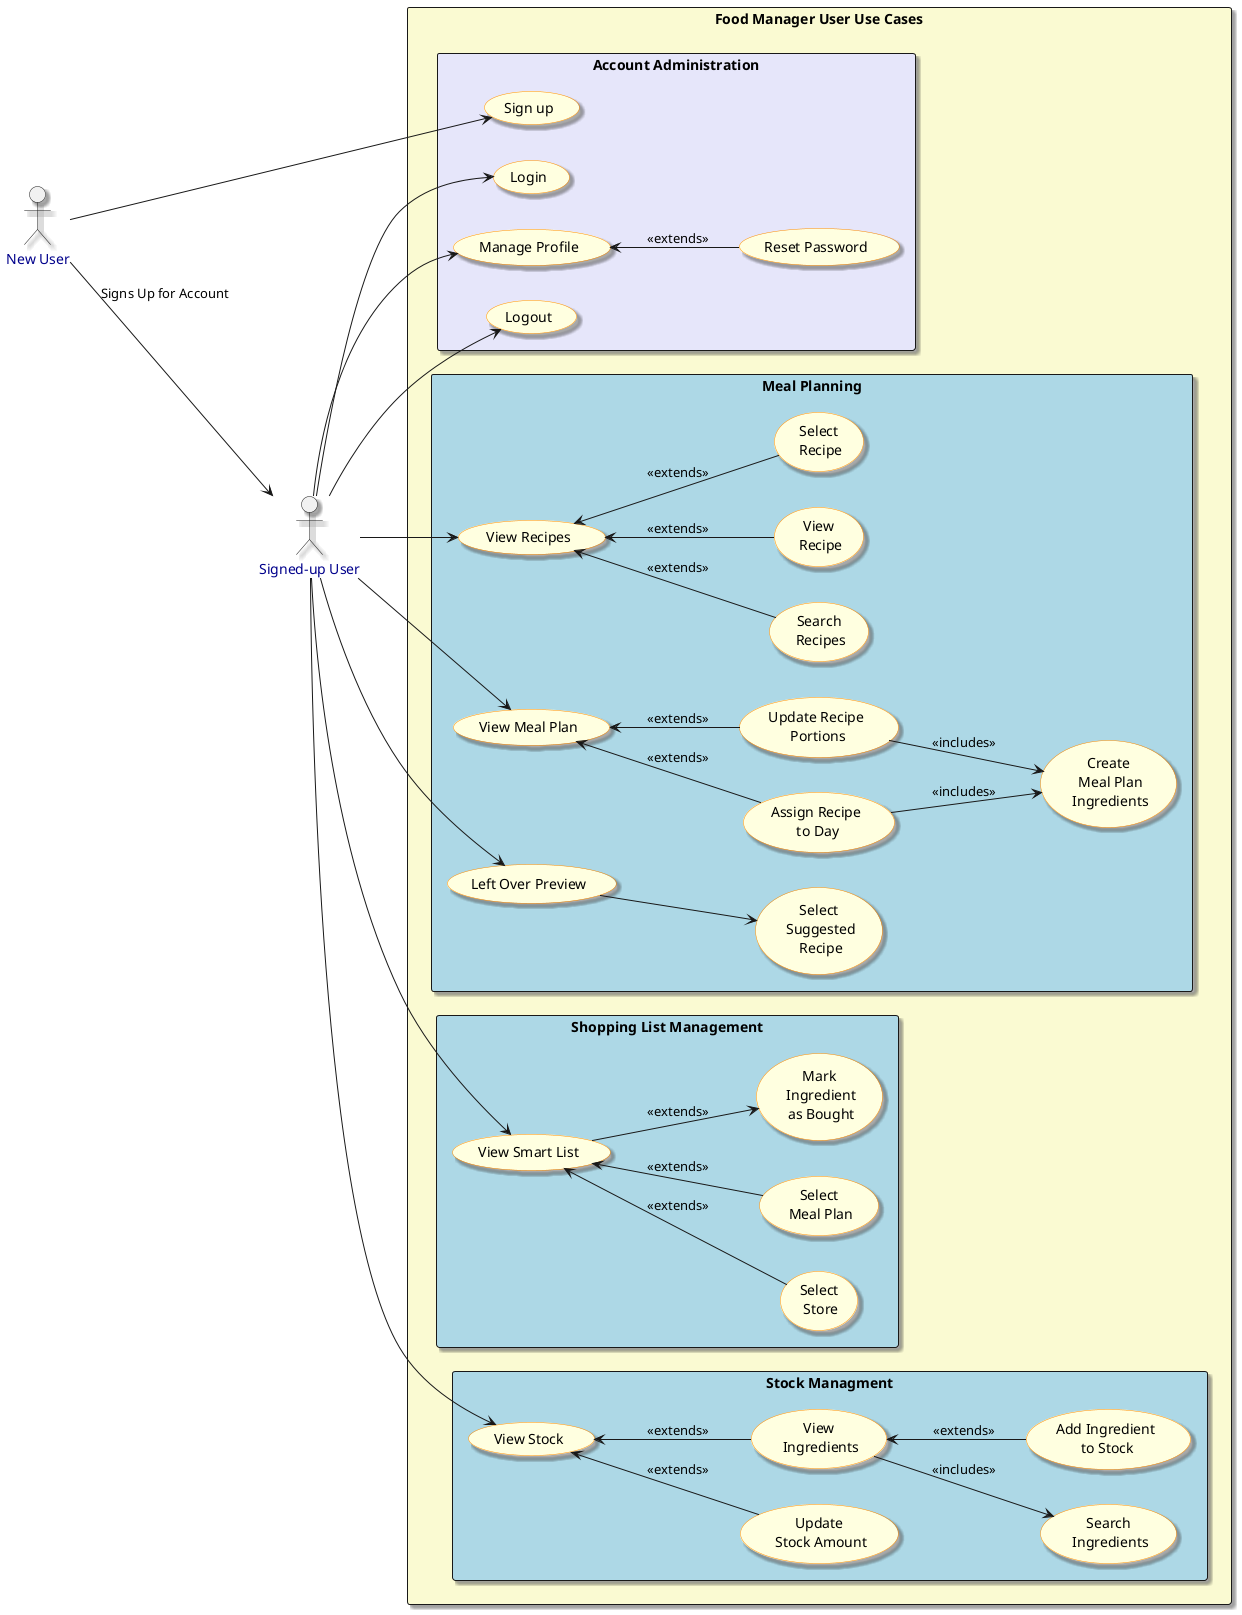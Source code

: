 @startuml Level0

skinparam shadowing true
skinparam usecase {
    BackgroundColor LightYellow
    BorderColor DarkOrange
    FontColor Black
    FontSize 14
}

skinparam actor {
    FontColor DarkBlue
}

actor NewUser as "New User"
actor User as "Signed-up User"
'actor Admin as "Admin User"

NewUser --> User : "Signs Up for Account"
rectangle "Food Manager User Use Cases" #LightGoldenRodYellow {
    left to right direction
    rectangle "Account Administration" #Lavender {
        User --> (Login) 
        User --> (Manage Profile)
        (Manage Profile) <-- (Reset Password) : <<extends>>
        NewUser --> (Sign up)
        User --> (Logout) 
    }

    rectangle "Meal Planning" #LightBlue {
        User --> (View Recipes)
        (View Recipes) <-- (Search\n Recipes) : <<extends>>
        (View Recipes) <-- (View\n Recipe) : <<extends>>
        (View Recipes) <-- (Select\n Recipe) : <<extends>>
        User --> (View Meal Plan)
        (View Meal Plan) <-- (Assign Recipe\n to Day) : <<extends>>
        (Assign Recipe\n to Day) --> (Create\n Meal Plan\n Ingredients) : <<includes>>
        (Update Recipe\n Portions) --> (Create\n Meal Plan\n Ingredients) : <<includes>>
        (View Meal Plan) <-- (Update Recipe\n Portions) : <<extends>>
        User --> (Left Over Preview)
        (Left Over Preview) --> (Select\n Suggested\n Recipe)
    }

    rectangle "Shopping List Management" #LightBlue {
        User --> (View Smart List)
        (View Smart List) <-- (Select\n Store) : <<extends>>
        (View Smart List) <-- (Select\n Meal Plan) : <<extends>>
        (View Smart List) --> (Mark\n Ingredient\n as Bought) : <<extends>>

    }

    rectangle "Stock Managment" #LightBlue {
      
        User --> (View Stock)

        (View Stock) <-- (Update\n Stock Amount) : <<extends>>
        (View Stock) <-- (View\n Ingredients) : <<extends>>
        (View\n Ingredients) --> (Search\n Ingredients) : <<includes>>
        (View\n Ingredients) <-- (Add Ingredient\n to Stock) : <<extends>>
    }
    
'rectangle "Food Manager Admin Use Cases" #LightGoldenRodYellow {
'    rectangle "Recipe Managment" #LightBlue {
'        (Manage Users) <-- Admin
'        (Manage Quantities) <-- Admin
'         (Manage Ingredients) <-- Admin
'        (Manage Recipes) <-- Admin
'        (Downloads) <-- Admin
'        (Login) <-- Admin
'        (Manage Profile) <-- Admin
'        (Logout) <-- Admin
'    }
'}
}
@enduml





@startuml Levelbackup
left to right direction
skinparam shadowing true
skinparam usecase {
    BackgroundColor LightYellow
    BorderColor DarkOrange
    FontColor Black
    FontSize 14
}

skinparam actor {
    FontColor DarkBlue
}

actor User as "User"
actor Admin as "Admin"

rectangle "User Use Cases" #LightGoldenRodYellow {
    User --> (Login) 
    (Login) --> (Validate\n Password) : <<extends>>
    User --> (View Recipes)
    (View Recipes) --> (Search\n Recipes) : <<includes>>
    (View Recipes) <-- (View\n Recipe) : <<extends>>
    (View Recipes) <-- (Select\n Recipe) : <<extends>>
    User --> (View Meal Plan)
    (View Meal Plan) <-- (Assign Recipe\n to Day) : <<extends>>
    (Assign Recipe\n to Day) --> (Create\n Meal Plan\n Ingredients) : <<includes>>
    (Update Recipe\n Portions) --> (Create\n Meal Plan\n Ingredients) : <<includes>>
    (View Meal Plan) <-- (Update Recipe\n Portions) : <<extends>>
    
    User --> (View Smart List)
    (View Smart List) --> (Create List) : <<includes>
    (View Smart List) <-- (Change Store) : <<extends>>
    (Change Store) --> (Calculate\n Ingredient\n Amounts) : <<includes>>
    (Create List) --> (Calculate\n Ingredient\n Amounts) : <<includes>>
    (Calculate\n Ingredient\n Amounts) --> (Get Ingredien\n Meal Plan\n Amount) : <<includes>>
    (Calculate\n Ingredient\n Amounts) --> (Get Mininum\n Ingredient\n Pack Size) : <<includes>>
    (Calculate\n Ingredient\n Amounts) --> (Get\n Ingredient\n Stock Level) : <<includes>



    User --> (View Stock)

    (View Stock) <-- (Update\n Stock Amount) : <<extends>>
    (View Stock) <-- (View\n Ingredients) : <<extends>>
    (View\n Ingredients) --> (Search\n Ingredients) : <<includes>>
    (View\n Ingredients) <-- (Add Ingredient\n to Stock) : <<extends>>

    User --> (Logout) 
}

rectangle "Admin Use Cases" #LightBlue {
    Admin --> (Manage Ingredients Database) 
}



@enduml


